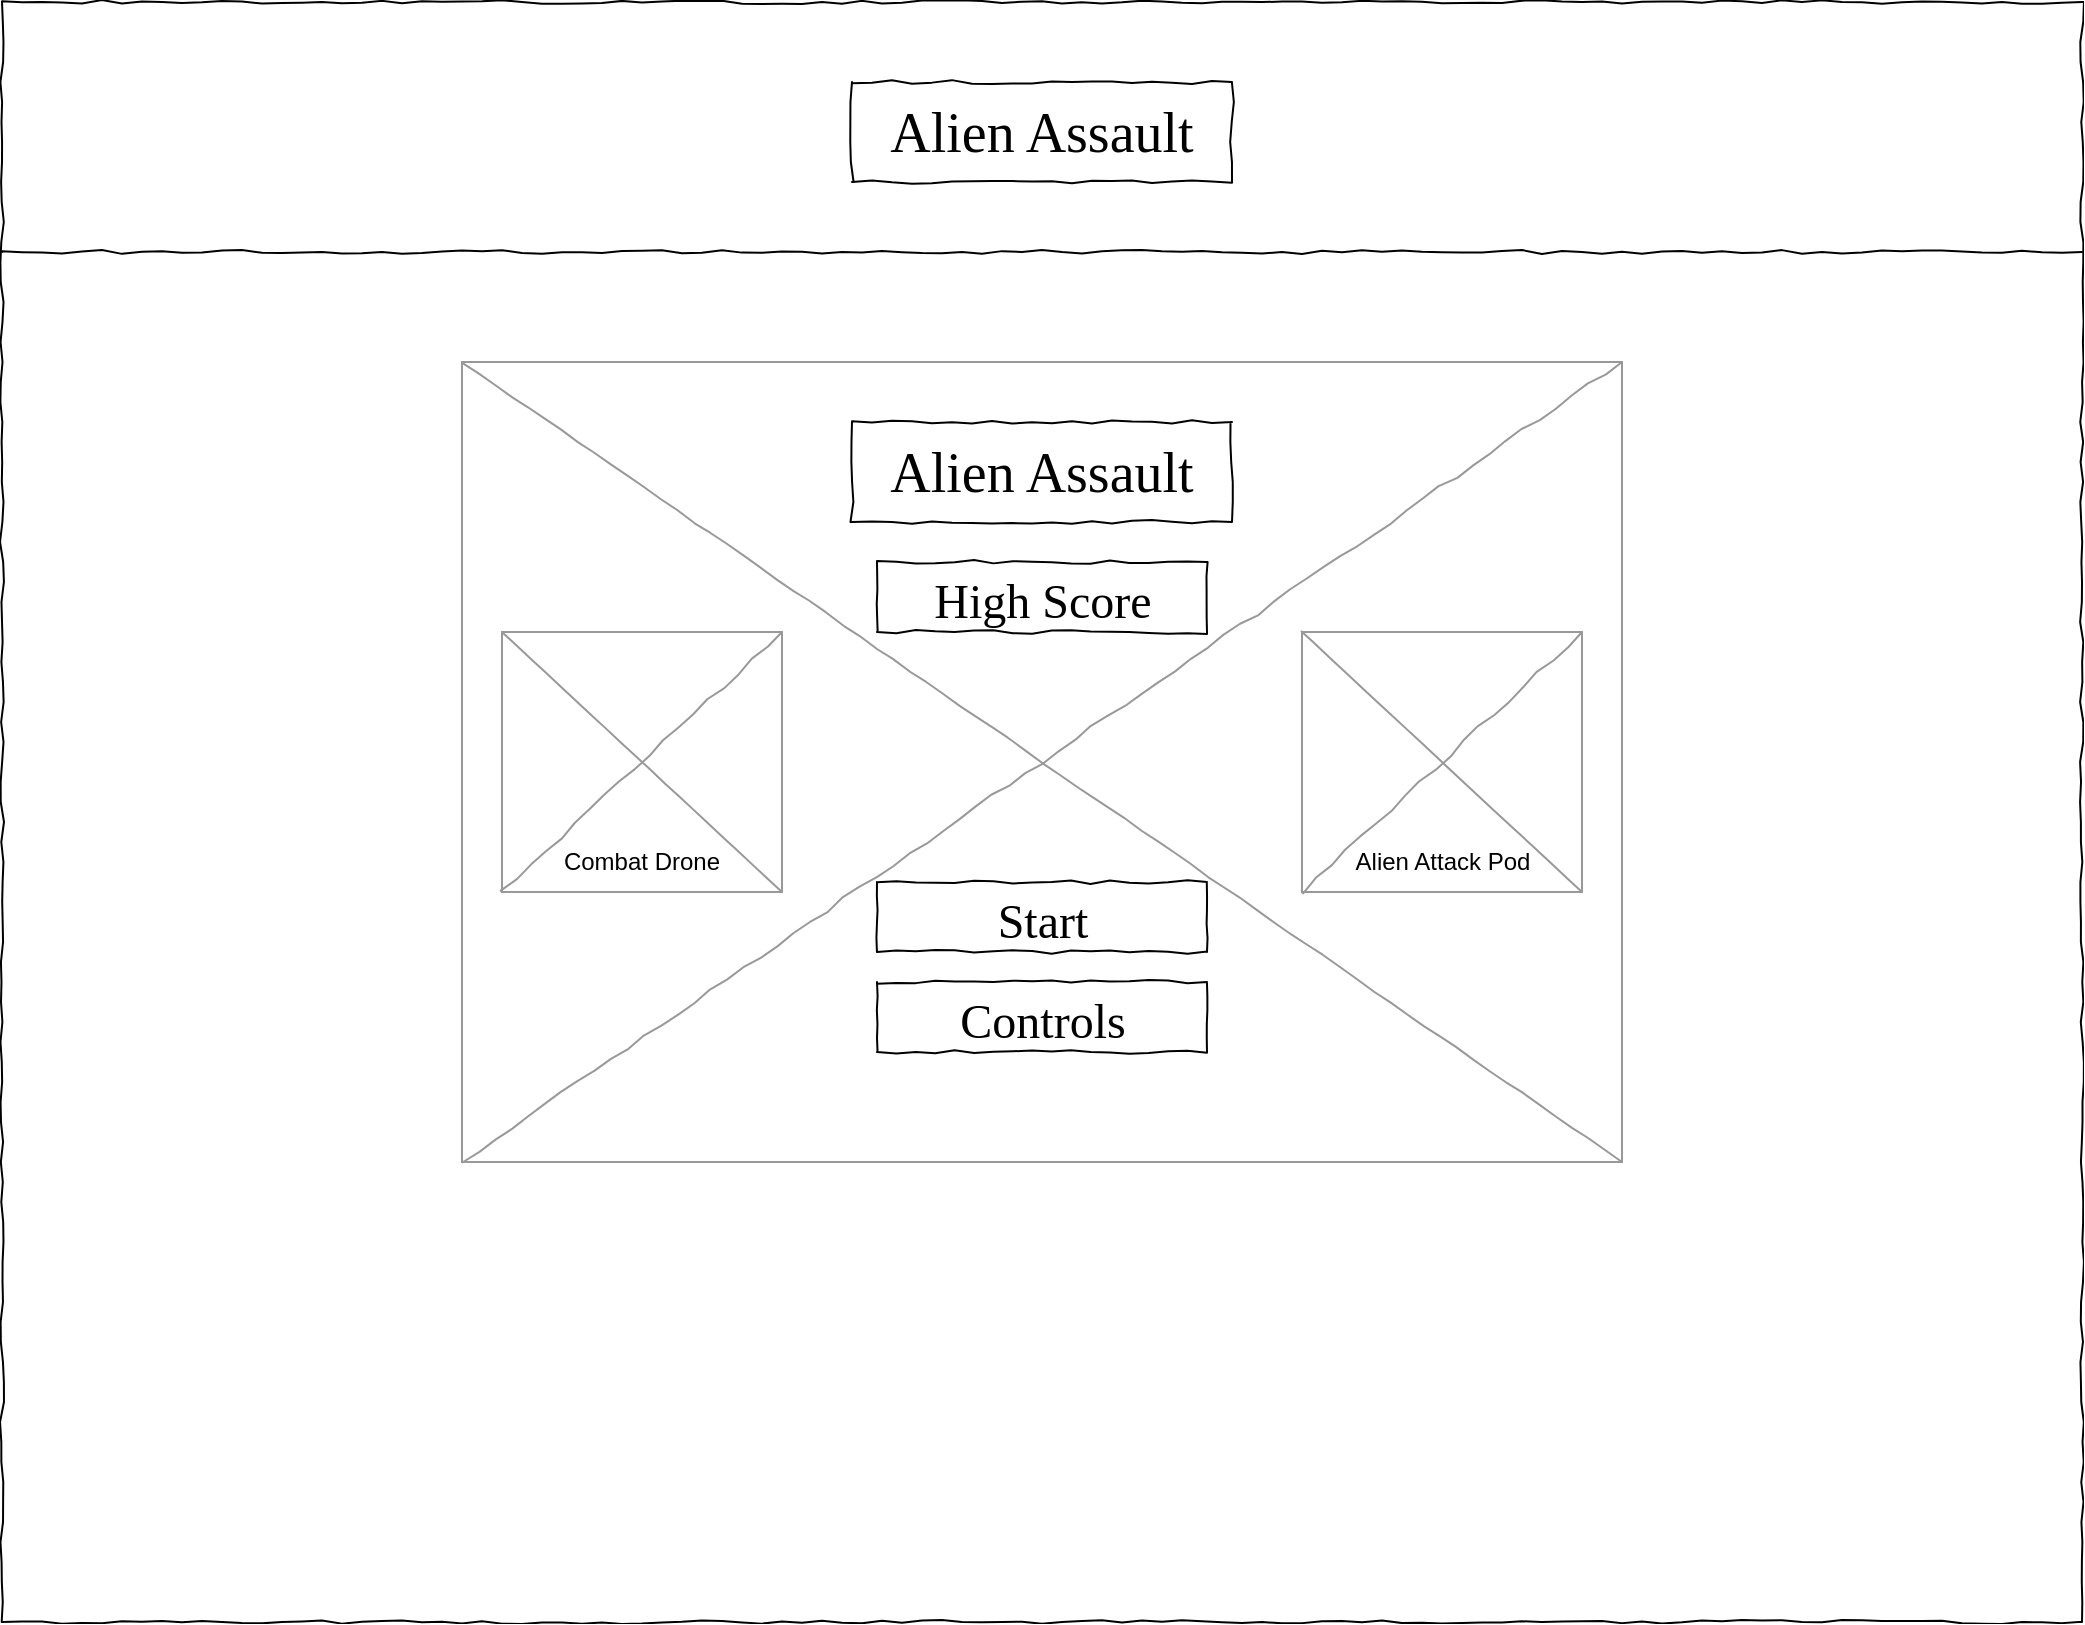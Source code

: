 <mxfile version="13.10.0" type="device"><diagram name="Page-1" id="03018318-947c-dd8e-b7a3-06fadd420f32"><mxGraphModel dx="1038" dy="548" grid="1" gridSize="10" guides="1" tooltips="1" connect="1" arrows="1" fold="1" page="1" pageScale="1" pageWidth="1100" pageHeight="850" background="#ffffff" math="0" shadow="0"><root><mxCell id="0"/><mxCell id="1" parent="0"/><mxCell id="677b7b8949515195-1" value="" style="whiteSpace=wrap;html=1;rounded=0;shadow=0;labelBackgroundColor=none;strokeColor=#000000;strokeWidth=1;fillColor=none;fontFamily=Verdana;fontSize=12;fontColor=#000000;align=center;comic=1;" parent="1" vertex="1"><mxGeometry x="20" y="20" width="1040" height="810" as="geometry"/></mxCell><mxCell id="677b7b8949515195-2" value="Alien Assault" style="whiteSpace=wrap;html=1;rounded=0;shadow=0;labelBackgroundColor=none;strokeWidth=1;fontFamily=Verdana;fontSize=28;align=center;comic=1;" parent="1" vertex="1"><mxGeometry x="445" y="60" width="190" height="50" as="geometry"/></mxCell><mxCell id="677b7b8949515195-9" value="" style="line;strokeWidth=1;html=1;rounded=0;shadow=0;labelBackgroundColor=none;fillColor=none;fontFamily=Verdana;fontSize=14;fontColor=#000000;align=center;comic=1;" parent="1" vertex="1"><mxGeometry x="20" y="140" width="1040" height="10" as="geometry"/></mxCell><mxCell id="677b7b8949515195-16" value="" style="verticalLabelPosition=bottom;shadow=0;dashed=0;align=center;html=1;verticalAlign=top;strokeWidth=1;shape=mxgraph.mockup.graphics.simpleIcon;strokeColor=#999999;rounded=0;labelBackgroundColor=none;fontFamily=Verdana;fontSize=14;fontColor=#000000;comic=1;" parent="1" vertex="1"><mxGeometry x="250" y="200" width="580" height="400" as="geometry"/></mxCell><mxCell id="dNv3flheO8FeJ8_hHWbd-1" value="Alien Assault" style="whiteSpace=wrap;html=1;rounded=0;shadow=0;labelBackgroundColor=none;strokeWidth=1;fontFamily=Verdana;fontSize=28;align=center;comic=1;" vertex="1" parent="1"><mxGeometry x="445" y="230" width="190" height="50" as="geometry"/></mxCell><mxCell id="dNv3flheO8FeJ8_hHWbd-2" value="&lt;font style=&quot;font-size: 24px&quot;&gt;Start&lt;/font&gt;" style="whiteSpace=wrap;html=1;rounded=0;shadow=0;labelBackgroundColor=none;strokeWidth=1;fontFamily=Verdana;fontSize=28;align=center;comic=1;" vertex="1" parent="1"><mxGeometry x="457.5" y="460" width="165" height="35" as="geometry"/></mxCell><mxCell id="dNv3flheO8FeJ8_hHWbd-3" value="&lt;font style=&quot;font-size: 24px&quot;&gt;Controls&lt;/font&gt;" style="whiteSpace=wrap;html=1;rounded=0;shadow=0;labelBackgroundColor=none;strokeWidth=1;fontFamily=Verdana;fontSize=28;align=center;comic=1;" vertex="1" parent="1"><mxGeometry x="457.5" y="510" width="165" height="35" as="geometry"/></mxCell><mxCell id="dNv3flheO8FeJ8_hHWbd-4" value="&lt;font style=&quot;font-size: 24px&quot;&gt;High Score&lt;br&gt;&lt;/font&gt;" style="whiteSpace=wrap;html=1;rounded=0;shadow=0;labelBackgroundColor=none;strokeWidth=1;fontFamily=Verdana;fontSize=28;align=center;comic=1;" vertex="1" parent="1"><mxGeometry x="457.5" y="300" width="165" height="35" as="geometry"/></mxCell><mxCell id="dNv3flheO8FeJ8_hHWbd-5" value="" style="verticalLabelPosition=bottom;shadow=0;dashed=0;align=center;html=1;verticalAlign=top;strokeWidth=1;shape=mxgraph.mockup.graphics.simpleIcon;strokeColor=#999999;rounded=0;labelBackgroundColor=none;fontFamily=Verdana;fontSize=14;fontColor=#000000;comic=1;" vertex="1" parent="1"><mxGeometry x="270" y="335" width="140" height="130" as="geometry"/></mxCell><mxCell id="dNv3flheO8FeJ8_hHWbd-6" value="" style="verticalLabelPosition=bottom;shadow=0;dashed=0;align=center;html=1;verticalAlign=top;strokeWidth=1;shape=mxgraph.mockup.graphics.simpleIcon;strokeColor=#999999;rounded=0;labelBackgroundColor=none;fontFamily=Verdana;fontSize=14;fontColor=#000000;comic=1;" vertex="1" parent="1"><mxGeometry x="670" y="335" width="140" height="130" as="geometry"/></mxCell><mxCell id="dNv3flheO8FeJ8_hHWbd-7" value="Combat Drone" style="text;html=1;strokeColor=none;fillColor=none;align=center;verticalAlign=middle;whiteSpace=wrap;rounded=0;" vertex="1" parent="1"><mxGeometry x="295" y="440" width="90" height="20" as="geometry"/></mxCell><mxCell id="dNv3flheO8FeJ8_hHWbd-8" value="Alien Attack Pod" style="text;html=1;strokeColor=none;fillColor=none;align=center;verticalAlign=middle;whiteSpace=wrap;rounded=0;" vertex="1" parent="1"><mxGeometry x="692.5" y="440" width="95" height="20" as="geometry"/></mxCell></root></mxGraphModel></diagram></mxfile>
